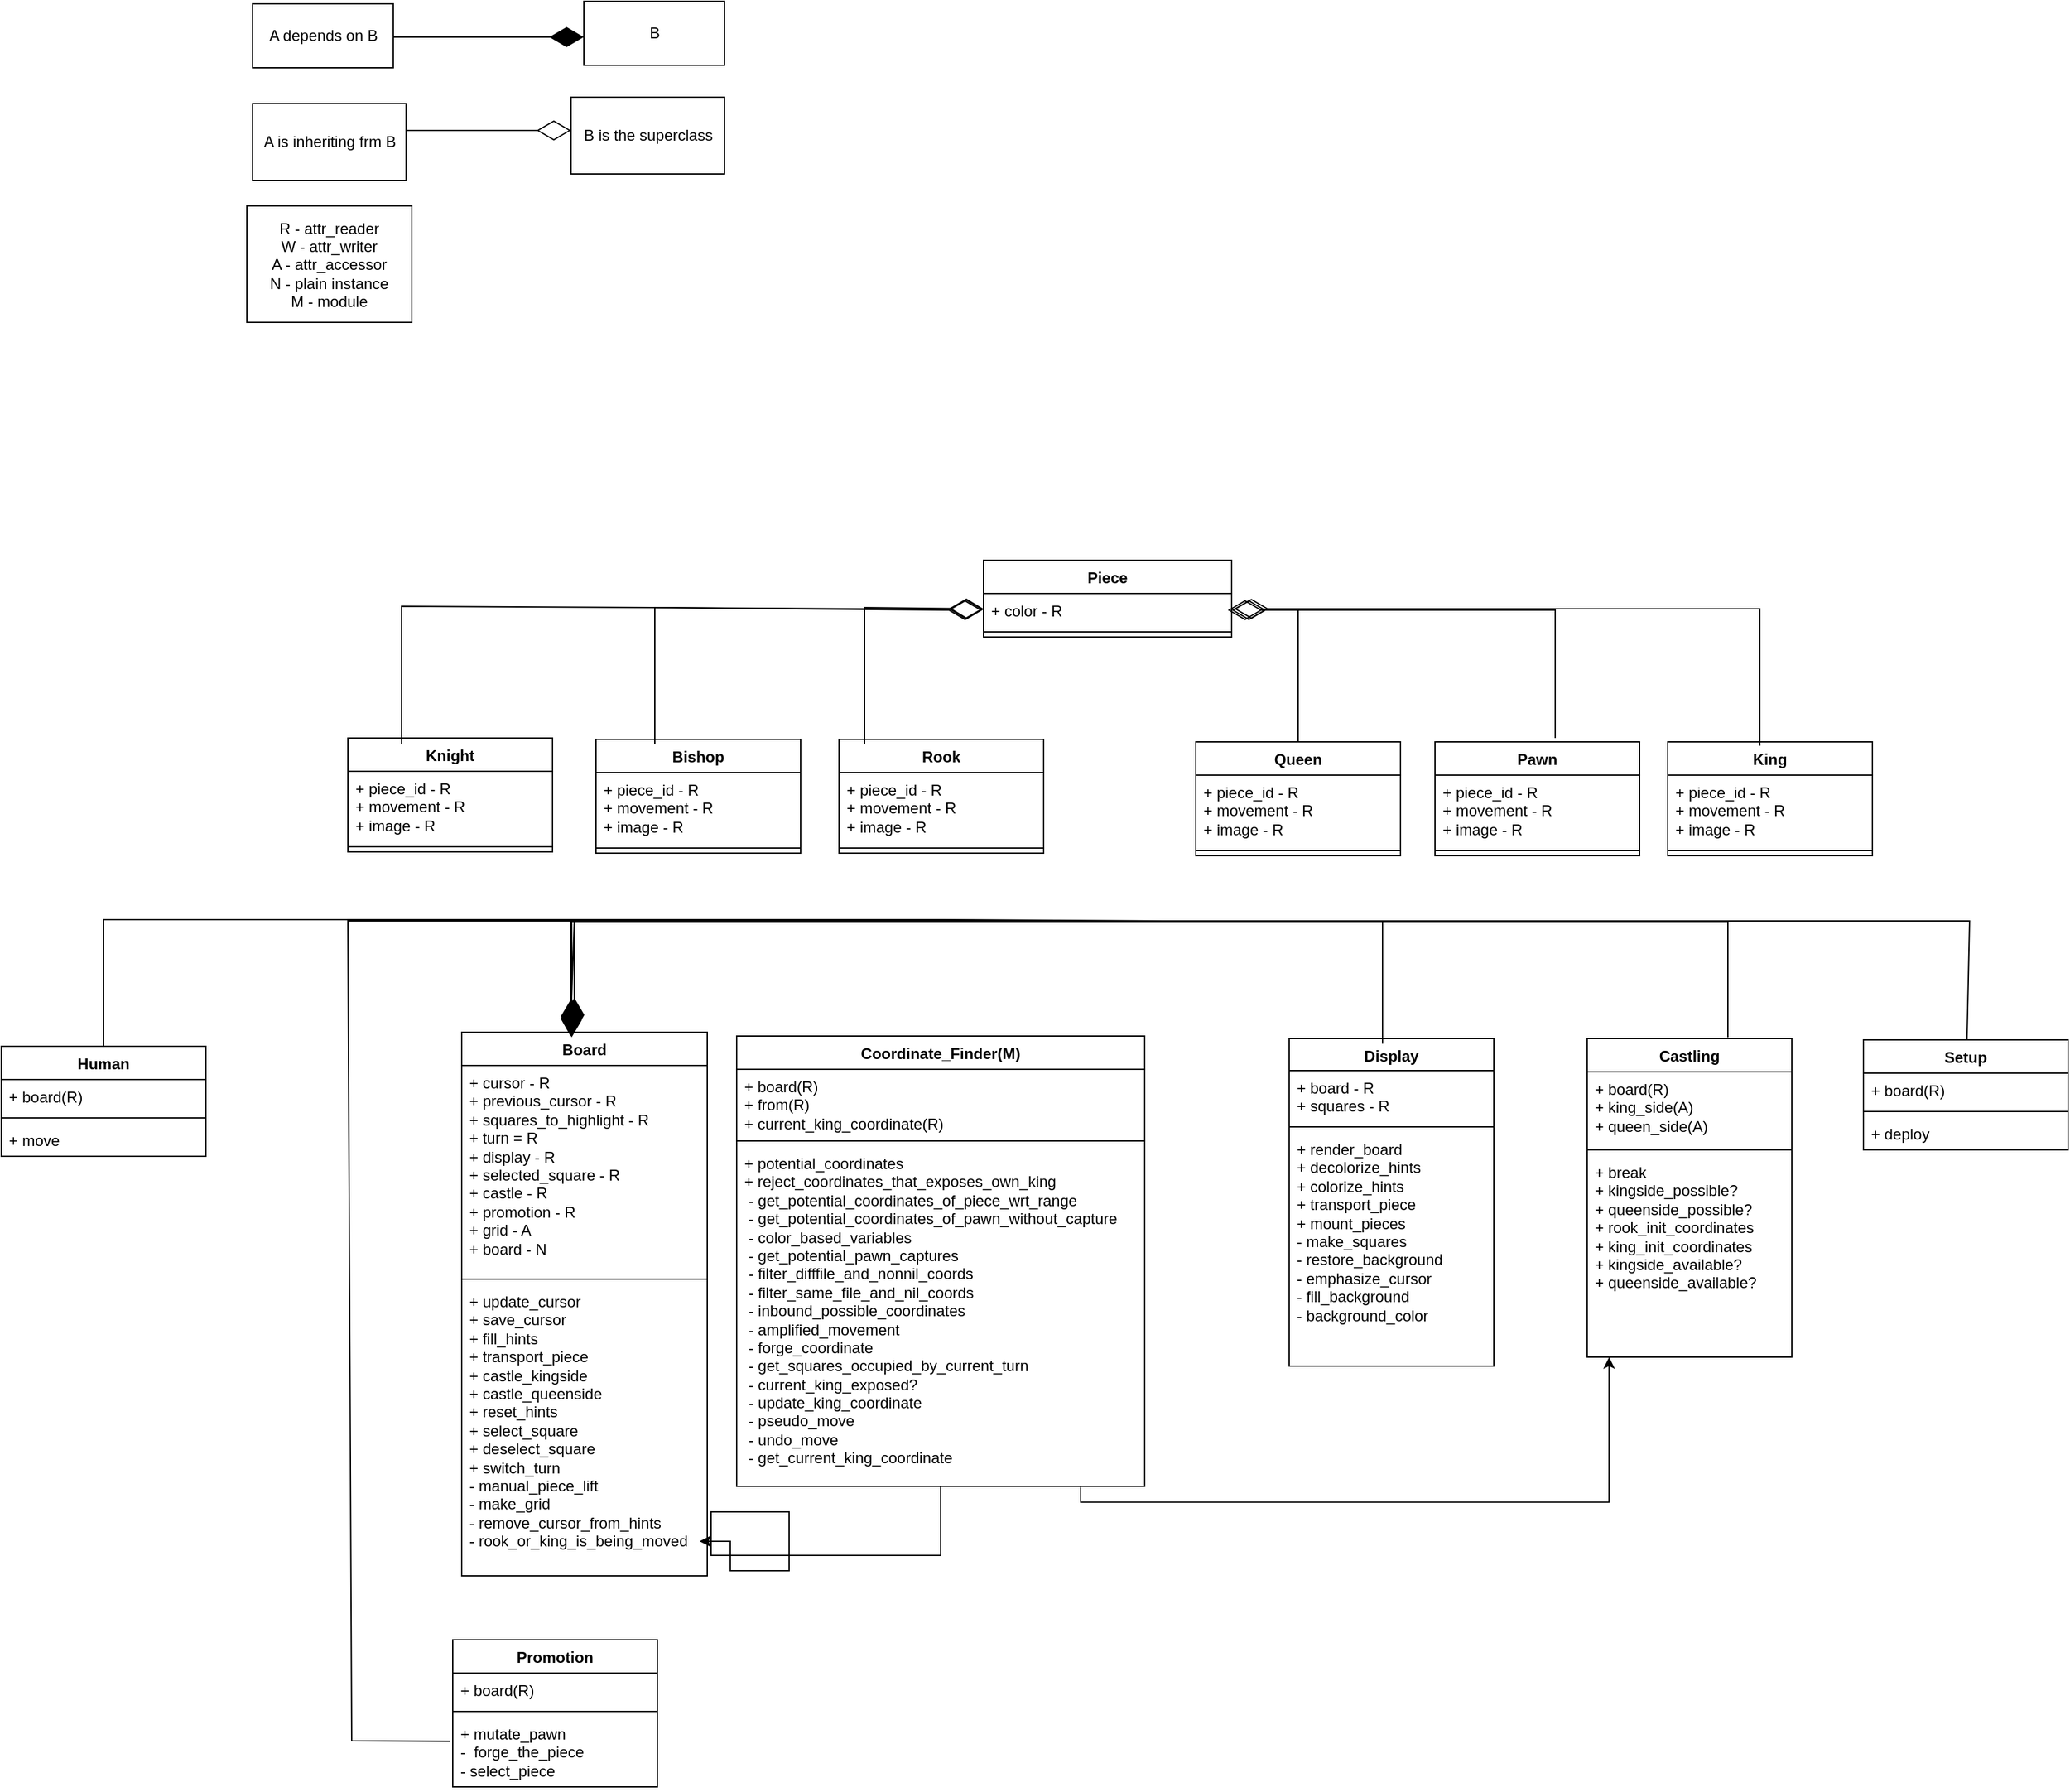 <mxfile version="21.6.6">
  <diagram name="Page-1" id="plHrqJtJq-PrR-8ERSyf">
    <mxGraphModel dx="2547" dy="1997" grid="0" gridSize="10" guides="1" tooltips="1" connect="1" arrows="1" fold="1" page="1" pageScale="1" pageWidth="690" pageHeight="980" math="0" shadow="0">
      <root>
        <mxCell id="0" />
        <mxCell id="1" parent="0" />
        <mxCell id="ExXIAZlnMCPxH6MwSP6u-1" value="Piece" style="swimlane;fontStyle=1;align=center;verticalAlign=top;childLayout=stackLayout;horizontal=1;startSize=26;horizontalStack=0;resizeParent=1;resizeParentMax=0;resizeLast=0;collapsible=1;marginBottom=0;whiteSpace=wrap;html=1;" vertex="1" parent="1">
          <mxGeometry x="538" y="13" width="194" height="60" as="geometry" />
        </mxCell>
        <mxCell id="ExXIAZlnMCPxH6MwSP6u-2" value="+ color - R" style="text;strokeColor=none;fillColor=none;align=left;verticalAlign=top;spacingLeft=4;spacingRight=4;overflow=hidden;rotatable=0;points=[[0,0.5],[1,0.5]];portConstraint=eastwest;whiteSpace=wrap;html=1;" vertex="1" parent="ExXIAZlnMCPxH6MwSP6u-1">
          <mxGeometry y="26" width="194" height="26" as="geometry" />
        </mxCell>
        <mxCell id="ExXIAZlnMCPxH6MwSP6u-3" value="" style="line;strokeWidth=1;fillColor=none;align=left;verticalAlign=middle;spacingTop=-1;spacingLeft=3;spacingRight=3;rotatable=0;labelPosition=right;points=[];portConstraint=eastwest;strokeColor=inherit;" vertex="1" parent="ExXIAZlnMCPxH6MwSP6u-1">
          <mxGeometry y="52" width="194" height="8" as="geometry" />
        </mxCell>
        <mxCell id="ExXIAZlnMCPxH6MwSP6u-5" value="&lt;div&gt;Knight&lt;/div&gt;&lt;div&gt;&lt;br&gt;&lt;/div&gt;" style="swimlane;fontStyle=1;align=center;verticalAlign=top;childLayout=stackLayout;horizontal=1;startSize=26;horizontalStack=0;resizeParent=1;resizeParentMax=0;resizeLast=0;collapsible=1;marginBottom=0;whiteSpace=wrap;html=1;" vertex="1" parent="1">
          <mxGeometry x="41" y="152" width="160" height="89" as="geometry" />
        </mxCell>
        <mxCell id="ExXIAZlnMCPxH6MwSP6u-6" value="+ piece_id - R&lt;br&gt;+ movement - R&lt;br&gt;+ image - R" style="text;strokeColor=none;fillColor=none;align=left;verticalAlign=top;spacingLeft=4;spacingRight=4;overflow=hidden;rotatable=0;points=[[0,0.5],[1,0.5]];portConstraint=eastwest;whiteSpace=wrap;html=1;fontFamily=Helvetica;" vertex="1" parent="ExXIAZlnMCPxH6MwSP6u-5">
          <mxGeometry y="26" width="160" height="55" as="geometry" />
        </mxCell>
        <mxCell id="ExXIAZlnMCPxH6MwSP6u-7" value="" style="line;strokeWidth=1;fillColor=none;align=left;verticalAlign=middle;spacingTop=-1;spacingLeft=3;spacingRight=3;rotatable=0;labelPosition=right;points=[];portConstraint=eastwest;strokeColor=inherit;" vertex="1" parent="ExXIAZlnMCPxH6MwSP6u-5">
          <mxGeometry y="81" width="160" height="8" as="geometry" />
        </mxCell>
        <mxCell id="ExXIAZlnMCPxH6MwSP6u-9" value="Bishop" style="swimlane;fontStyle=1;align=center;verticalAlign=top;childLayout=stackLayout;horizontal=1;startSize=26;horizontalStack=0;resizeParent=1;resizeParentMax=0;resizeLast=0;collapsible=1;marginBottom=0;whiteSpace=wrap;html=1;" vertex="1" parent="1">
          <mxGeometry x="235" y="153" width="160" height="89" as="geometry" />
        </mxCell>
        <mxCell id="ExXIAZlnMCPxH6MwSP6u-10" value="+ piece_id - R&lt;br&gt;+ movement - R&lt;br&gt;+ image - R" style="text;strokeColor=none;fillColor=none;align=left;verticalAlign=top;spacingLeft=4;spacingRight=4;overflow=hidden;rotatable=0;points=[[0,0.5],[1,0.5]];portConstraint=eastwest;whiteSpace=wrap;html=1;" vertex="1" parent="ExXIAZlnMCPxH6MwSP6u-9">
          <mxGeometry y="26" width="160" height="55" as="geometry" />
        </mxCell>
        <mxCell id="ExXIAZlnMCPxH6MwSP6u-11" value="" style="line;strokeWidth=1;fillColor=none;align=left;verticalAlign=middle;spacingTop=-1;spacingLeft=3;spacingRight=3;rotatable=0;labelPosition=right;points=[];portConstraint=eastwest;strokeColor=inherit;" vertex="1" parent="ExXIAZlnMCPxH6MwSP6u-9">
          <mxGeometry y="81" width="160" height="8" as="geometry" />
        </mxCell>
        <mxCell id="ExXIAZlnMCPxH6MwSP6u-13" value="Rook" style="swimlane;fontStyle=1;align=center;verticalAlign=top;childLayout=stackLayout;horizontal=1;startSize=26;horizontalStack=0;resizeParent=1;resizeParentMax=0;resizeLast=0;collapsible=1;marginBottom=0;whiteSpace=wrap;html=1;" vertex="1" parent="1">
          <mxGeometry x="425" y="153" width="160" height="89" as="geometry" />
        </mxCell>
        <mxCell id="ExXIAZlnMCPxH6MwSP6u-14" value="+ piece_id - R&lt;br&gt;+ movement - R&lt;br&gt;+ image - R" style="text;strokeColor=none;fillColor=none;align=left;verticalAlign=top;spacingLeft=4;spacingRight=4;overflow=hidden;rotatable=0;points=[[0,0.5],[1,0.5]];portConstraint=eastwest;whiteSpace=wrap;html=1;" vertex="1" parent="ExXIAZlnMCPxH6MwSP6u-13">
          <mxGeometry y="26" width="160" height="55" as="geometry" />
        </mxCell>
        <mxCell id="ExXIAZlnMCPxH6MwSP6u-15" value="" style="line;strokeWidth=1;fillColor=none;align=left;verticalAlign=middle;spacingTop=-1;spacingLeft=3;spacingRight=3;rotatable=0;labelPosition=right;points=[];portConstraint=eastwest;strokeColor=inherit;" vertex="1" parent="ExXIAZlnMCPxH6MwSP6u-13">
          <mxGeometry y="81" width="160" height="8" as="geometry" />
        </mxCell>
        <mxCell id="ExXIAZlnMCPxH6MwSP6u-17" value="Queen" style="swimlane;fontStyle=1;align=center;verticalAlign=top;childLayout=stackLayout;horizontal=1;startSize=26;horizontalStack=0;resizeParent=1;resizeParentMax=0;resizeLast=0;collapsible=1;marginBottom=0;whiteSpace=wrap;html=1;" vertex="1" parent="1">
          <mxGeometry x="704" y="155" width="160" height="89" as="geometry" />
        </mxCell>
        <mxCell id="ExXIAZlnMCPxH6MwSP6u-18" value="+ piece_id - R&lt;br&gt;+ movement - R&lt;br&gt;+ image - R" style="text;strokeColor=none;fillColor=none;align=left;verticalAlign=top;spacingLeft=4;spacingRight=4;overflow=hidden;rotatable=0;points=[[0,0.5],[1,0.5]];portConstraint=eastwest;whiteSpace=wrap;html=1;" vertex="1" parent="ExXIAZlnMCPxH6MwSP6u-17">
          <mxGeometry y="26" width="160" height="55" as="geometry" />
        </mxCell>
        <mxCell id="ExXIAZlnMCPxH6MwSP6u-19" value="" style="line;strokeWidth=1;fillColor=none;align=left;verticalAlign=middle;spacingTop=-1;spacingLeft=3;spacingRight=3;rotatable=0;labelPosition=right;points=[];portConstraint=eastwest;strokeColor=inherit;" vertex="1" parent="ExXIAZlnMCPxH6MwSP6u-17">
          <mxGeometry y="81" width="160" height="8" as="geometry" />
        </mxCell>
        <mxCell id="ExXIAZlnMCPxH6MwSP6u-21" value="Pawn" style="swimlane;fontStyle=1;align=center;verticalAlign=top;childLayout=stackLayout;horizontal=1;startSize=26;horizontalStack=0;resizeParent=1;resizeParentMax=0;resizeLast=0;collapsible=1;marginBottom=0;whiteSpace=wrap;html=1;" vertex="1" parent="1">
          <mxGeometry x="891" y="155" width="160" height="89" as="geometry" />
        </mxCell>
        <mxCell id="ExXIAZlnMCPxH6MwSP6u-22" value="+ piece_id - R&lt;br&gt;+ movement - R&lt;br&gt;+ image - R" style="text;strokeColor=none;fillColor=none;align=left;verticalAlign=top;spacingLeft=4;spacingRight=4;overflow=hidden;rotatable=0;points=[[0,0.5],[1,0.5]];portConstraint=eastwest;whiteSpace=wrap;html=1;" vertex="1" parent="ExXIAZlnMCPxH6MwSP6u-21">
          <mxGeometry y="26" width="160" height="55" as="geometry" />
        </mxCell>
        <mxCell id="ExXIAZlnMCPxH6MwSP6u-23" value="" style="line;strokeWidth=1;fillColor=none;align=left;verticalAlign=middle;spacingTop=-1;spacingLeft=3;spacingRight=3;rotatable=0;labelPosition=right;points=[];portConstraint=eastwest;strokeColor=inherit;" vertex="1" parent="ExXIAZlnMCPxH6MwSP6u-21">
          <mxGeometry y="81" width="160" height="8" as="geometry" />
        </mxCell>
        <mxCell id="ExXIAZlnMCPxH6MwSP6u-25" value="King" style="swimlane;fontStyle=1;align=center;verticalAlign=top;childLayout=stackLayout;horizontal=1;startSize=26;horizontalStack=0;resizeParent=1;resizeParentMax=0;resizeLast=0;collapsible=1;marginBottom=0;whiteSpace=wrap;html=1;" vertex="1" parent="1">
          <mxGeometry x="1073" y="155" width="160" height="89" as="geometry" />
        </mxCell>
        <mxCell id="ExXIAZlnMCPxH6MwSP6u-26" value="+ piece_id - R&lt;br&gt;+ movement - R&lt;br&gt;+ image - R" style="text;strokeColor=none;fillColor=none;align=left;verticalAlign=top;spacingLeft=4;spacingRight=4;overflow=hidden;rotatable=0;points=[[0,0.5],[1,0.5]];portConstraint=eastwest;whiteSpace=wrap;html=1;" vertex="1" parent="ExXIAZlnMCPxH6MwSP6u-25">
          <mxGeometry y="26" width="160" height="55" as="geometry" />
        </mxCell>
        <mxCell id="ExXIAZlnMCPxH6MwSP6u-27" value="" style="line;strokeWidth=1;fillColor=none;align=left;verticalAlign=middle;spacingTop=-1;spacingLeft=3;spacingRight=3;rotatable=0;labelPosition=right;points=[];portConstraint=eastwest;strokeColor=inherit;" vertex="1" parent="ExXIAZlnMCPxH6MwSP6u-25">
          <mxGeometry y="81" width="160" height="8" as="geometry" />
        </mxCell>
        <mxCell id="ExXIAZlnMCPxH6MwSP6u-30" value="" style="endArrow=diamondThin;endFill=0;endSize=24;html=1;rounded=0;" edge="1" parent="1" target="ExXIAZlnMCPxH6MwSP6u-2">
          <mxGeometry width="160" relative="1" as="geometry">
            <mxPoint x="83" y="157" as="sourcePoint" />
            <mxPoint x="664" y="108" as="targetPoint" />
            <Array as="points">
              <mxPoint x="83" y="49" />
            </Array>
          </mxGeometry>
        </mxCell>
        <mxCell id="ExXIAZlnMCPxH6MwSP6u-31" value="" style="endArrow=diamondThin;endFill=0;endSize=24;html=1;rounded=0;" edge="1" parent="1">
          <mxGeometry width="160" relative="1" as="geometry">
            <mxPoint x="281" y="157" as="sourcePoint" />
            <mxPoint x="537" y="52" as="targetPoint" />
            <Array as="points">
              <mxPoint x="281" y="50" />
              <mxPoint x="507" y="52" />
            </Array>
          </mxGeometry>
        </mxCell>
        <mxCell id="ExXIAZlnMCPxH6MwSP6u-34" value="" style="endArrow=diamondThin;endFill=0;endSize=24;html=1;rounded=0;" edge="1" parent="1" target="ExXIAZlnMCPxH6MwSP6u-2">
          <mxGeometry width="160" relative="1" as="geometry">
            <mxPoint x="445" y="157" as="sourcePoint" />
            <mxPoint x="701" y="52" as="targetPoint" />
            <Array as="points">
              <mxPoint x="445" y="50" />
            </Array>
          </mxGeometry>
        </mxCell>
        <mxCell id="ExXIAZlnMCPxH6MwSP6u-37" value="" style="endArrow=diamondThin;endFill=0;endSize=24;html=1;rounded=0;entryX=1;entryY=0.5;entryDx=0;entryDy=0;" edge="1" parent="1" source="ExXIAZlnMCPxH6MwSP6u-17" target="ExXIAZlnMCPxH6MwSP6u-2">
          <mxGeometry width="160" relative="1" as="geometry">
            <mxPoint x="721" y="340" as="sourcePoint" />
            <mxPoint x="780" y="34" as="targetPoint" />
            <Array as="points">
              <mxPoint x="784" y="52" />
            </Array>
          </mxGeometry>
        </mxCell>
        <mxCell id="ExXIAZlnMCPxH6MwSP6u-40" value="" style="endArrow=diamondThin;endFill=0;endSize=24;html=1;rounded=0;" edge="1" parent="1">
          <mxGeometry width="160" relative="1" as="geometry">
            <mxPoint x="985" y="152" as="sourcePoint" />
            <mxPoint x="729" y="52" as="targetPoint" />
            <Array as="points">
              <mxPoint x="985" y="101" />
              <mxPoint x="985" y="52" />
            </Array>
          </mxGeometry>
        </mxCell>
        <mxCell id="ExXIAZlnMCPxH6MwSP6u-41" value="" style="endArrow=diamondThin;endFill=0;endSize=24;html=1;rounded=0;" edge="1" parent="1">
          <mxGeometry width="160" relative="1" as="geometry">
            <mxPoint x="1145" y="158" as="sourcePoint" />
            <mxPoint x="734" y="51" as="targetPoint" />
            <Array as="points">
              <mxPoint x="1145" y="51" />
            </Array>
          </mxGeometry>
        </mxCell>
        <mxCell id="ExXIAZlnMCPxH6MwSP6u-42" value="" style="endArrow=diamondThin;endFill=0;endSize=24;html=1;rounded=0;" edge="1" parent="1">
          <mxGeometry width="160" relative="1" as="geometry">
            <mxPoint x="55.5" y="-323" as="sourcePoint" />
            <mxPoint x="215.5" y="-323" as="targetPoint" />
          </mxGeometry>
        </mxCell>
        <mxCell id="ExXIAZlnMCPxH6MwSP6u-43" value="A is inheriting frm B" style="whiteSpace=wrap;html=1;" vertex="1" parent="1">
          <mxGeometry x="-33.5" y="-344" width="120" height="60" as="geometry" />
        </mxCell>
        <mxCell id="ExXIAZlnMCPxH6MwSP6u-44" value="B is the superclass" style="whiteSpace=wrap;html=1;" vertex="1" parent="1">
          <mxGeometry x="215.5" y="-349" width="120" height="60" as="geometry" />
        </mxCell>
        <mxCell id="ExXIAZlnMCPxH6MwSP6u-45" value="R - attr_reader&lt;br&gt;W - attr_writer &lt;br&gt;A - attr_accessor&lt;br&gt;N - plain instance&lt;br&gt;M - module" style="html=1;whiteSpace=wrap;" vertex="1" parent="1">
          <mxGeometry x="-38" y="-264" width="129" height="91" as="geometry" />
        </mxCell>
        <mxCell id="ExXIAZlnMCPxH6MwSP6u-46" value="Board" style="swimlane;fontStyle=1;align=center;verticalAlign=top;childLayout=stackLayout;horizontal=1;startSize=26;horizontalStack=0;resizeParent=1;resizeParentMax=0;resizeLast=0;collapsible=1;marginBottom=0;whiteSpace=wrap;html=1;" vertex="1" parent="1">
          <mxGeometry x="130" y="382" width="192" height="425" as="geometry" />
        </mxCell>
        <mxCell id="ExXIAZlnMCPxH6MwSP6u-47" value="+ cursor - R&lt;br&gt;+ previous_cursor - R&lt;br&gt;+ squares_to_highlight - R&lt;br&gt;+ turn = R&lt;br&gt;+ display - R&lt;br&gt;+ selected_square - R&lt;br&gt;+ castle - R&lt;br&gt;+ promotion - R&lt;br&gt;+ grid - A&lt;br&gt;+ board - N" style="text;strokeColor=none;fillColor=none;align=left;verticalAlign=top;spacingLeft=4;spacingRight=4;overflow=hidden;rotatable=0;points=[[0,0.5],[1,0.5]];portConstraint=eastwest;whiteSpace=wrap;html=1;" vertex="1" parent="ExXIAZlnMCPxH6MwSP6u-46">
          <mxGeometry y="26" width="192" height="163" as="geometry" />
        </mxCell>
        <mxCell id="ExXIAZlnMCPxH6MwSP6u-48" value="" style="line;strokeWidth=1;fillColor=none;align=left;verticalAlign=middle;spacingTop=-1;spacingLeft=3;spacingRight=3;rotatable=0;labelPosition=right;points=[];portConstraint=eastwest;strokeColor=inherit;" vertex="1" parent="ExXIAZlnMCPxH6MwSP6u-46">
          <mxGeometry y="189" width="192" height="8" as="geometry" />
        </mxCell>
        <mxCell id="ExXIAZlnMCPxH6MwSP6u-49" value="+ update_cursor&lt;br&gt;+ save_cursor&lt;br&gt;+ fill_hints&lt;br&gt;+ transport_piece&lt;br&gt;+ castle_kingside&lt;br&gt;+ castle_queenside&lt;br&gt;+ reset_hints&lt;br&gt;+ select_square&lt;br&gt;+ deselect_square&lt;br&gt;+ switch_turn&lt;br&gt;- manual_piece_lift&lt;br&gt;- make_grid&lt;br&gt;- remove_cursor_from_hints&lt;br&gt;- rook_or_king_is_being_moved" style="text;strokeColor=none;fillColor=none;align=left;verticalAlign=top;spacingLeft=4;spacingRight=4;overflow=hidden;rotatable=0;points=[[0,0.5],[1,0.5]];portConstraint=eastwest;whiteSpace=wrap;html=1;" vertex="1" parent="ExXIAZlnMCPxH6MwSP6u-46">
          <mxGeometry y="197" width="192" height="228" as="geometry" />
        </mxCell>
        <mxCell id="ExXIAZlnMCPxH6MwSP6u-109" style="edgeStyle=orthogonalEdgeStyle;rounded=0;orthogonalLoop=1;jettySize=auto;html=1;exitX=0.945;exitY=1.016;exitDx=0;exitDy=0;exitPerimeter=0;entryX=0.31;entryY=1.023;entryDx=0;entryDy=0;entryPerimeter=0;" edge="1" parent="1">
          <mxGeometry relative="1" as="geometry">
            <mxPoint x="613.995" y="737.626" as="sourcePoint" />
            <mxPoint x="1027.14" y="636.004" as="targetPoint" />
            <Array as="points">
              <mxPoint x="614.54" y="749.37" />
              <mxPoint x="1027.54" y="749.37" />
            </Array>
          </mxGeometry>
        </mxCell>
        <mxCell id="ExXIAZlnMCPxH6MwSP6u-111" style="edgeStyle=orthogonalEdgeStyle;rounded=0;orthogonalLoop=1;jettySize=auto;html=1;" edge="1" parent="1" source="ExXIAZlnMCPxH6MwSP6u-56">
          <mxGeometry relative="1" as="geometry">
            <mxPoint x="316" y="780" as="targetPoint" />
            <Array as="points">
              <mxPoint x="505" y="791" />
              <mxPoint x="325" y="791" />
              <mxPoint x="325" y="757" />
              <mxPoint x="386" y="757" />
              <mxPoint x="386" y="803" />
              <mxPoint x="340" y="803" />
              <mxPoint x="340" y="780" />
            </Array>
          </mxGeometry>
        </mxCell>
        <mxCell id="ExXIAZlnMCPxH6MwSP6u-56" value="Coordinate_Finder(M)" style="swimlane;fontStyle=1;align=center;verticalAlign=top;childLayout=stackLayout;horizontal=1;startSize=26;horizontalStack=0;resizeParent=1;resizeParentMax=0;resizeLast=0;collapsible=1;marginBottom=0;whiteSpace=wrap;html=1;" vertex="1" parent="1">
          <mxGeometry x="345" y="385" width="319" height="352" as="geometry" />
        </mxCell>
        <mxCell id="ExXIAZlnMCPxH6MwSP6u-57" value="+ board(R)&lt;br&gt;+ from(R)&lt;br&gt;+ current_king_coordinate(R)" style="text;strokeColor=none;fillColor=none;align=left;verticalAlign=top;spacingLeft=4;spacingRight=4;overflow=hidden;rotatable=0;points=[[0,0.5],[1,0.5]];portConstraint=eastwest;whiteSpace=wrap;html=1;" vertex="1" parent="ExXIAZlnMCPxH6MwSP6u-56">
          <mxGeometry y="26" width="319" height="52" as="geometry" />
        </mxCell>
        <mxCell id="ExXIAZlnMCPxH6MwSP6u-58" value="" style="line;strokeWidth=1;fillColor=none;align=left;verticalAlign=middle;spacingTop=-1;spacingLeft=3;spacingRight=3;rotatable=0;labelPosition=right;points=[];portConstraint=eastwest;strokeColor=inherit;" vertex="1" parent="ExXIAZlnMCPxH6MwSP6u-56">
          <mxGeometry y="78" width="319" height="8" as="geometry" />
        </mxCell>
        <mxCell id="ExXIAZlnMCPxH6MwSP6u-59" value="&lt;div&gt;+ potential_coordinates&lt;/div&gt;&lt;div&gt;+ reject_coordinates_that_exposes_own_king&lt;br&gt;&lt;/div&gt;&amp;nbsp;- get_potential_coordinates_of_piece_wrt_range&lt;br&gt;&amp;nbsp;- get_potential_coordinates_of_pawn_without_capture &lt;br&gt;&amp;nbsp;- color_based_variables&lt;br&gt;&amp;nbsp;- get_potential_pawn_captures&lt;br&gt;&amp;nbsp;- filter_difffile_and_nonnil_coords&lt;br&gt;&amp;nbsp;- filter_same_file_and_nil_coords&lt;br&gt;&amp;nbsp;- inbound_possible_coordinates&lt;br&gt;&amp;nbsp;- amplified_movement&lt;br&gt;&amp;nbsp;- forge_coordinate&lt;br&gt;&amp;nbsp;- get_squares_occupied_by_current_turn&lt;br&gt;&amp;nbsp;- current_king_exposed?&lt;br&gt;&amp;nbsp;- update_king_coordinate&lt;br&gt;&amp;nbsp;- pseudo_move&lt;br&gt;&amp;nbsp;- undo_move&lt;br&gt;&amp;nbsp;- get_current_king_coordinate&lt;br&gt; " style="text;strokeColor=none;fillColor=none;align=left;verticalAlign=top;spacingLeft=4;spacingRight=4;overflow=hidden;rotatable=0;points=[[0,0.5],[1,0.5]];portConstraint=eastwest;whiteSpace=wrap;html=1;" vertex="1" parent="ExXIAZlnMCPxH6MwSP6u-56">
          <mxGeometry y="86" width="319" height="266" as="geometry" />
        </mxCell>
        <mxCell id="ExXIAZlnMCPxH6MwSP6u-62" value="" style="endArrow=diamondThin;endFill=1;endSize=24;html=1;rounded=0;" edge="1" parent="1">
          <mxGeometry width="160" relative="1" as="geometry">
            <mxPoint x="65.5" y="-396" as="sourcePoint" />
            <mxPoint x="225.5" y="-396" as="targetPoint" />
            <Array as="points" />
          </mxGeometry>
        </mxCell>
        <mxCell id="ExXIAZlnMCPxH6MwSP6u-63" value="B" style="html=1;whiteSpace=wrap;" vertex="1" parent="1">
          <mxGeometry x="225.5" y="-424" width="110" height="50" as="geometry" />
        </mxCell>
        <mxCell id="ExXIAZlnMCPxH6MwSP6u-64" value="A depends on B" style="html=1;whiteSpace=wrap;" vertex="1" parent="1">
          <mxGeometry x="-33.5" y="-422" width="110" height="50" as="geometry" />
        </mxCell>
        <mxCell id="ExXIAZlnMCPxH6MwSP6u-71" value="Display" style="swimlane;fontStyle=1;align=center;verticalAlign=top;childLayout=stackLayout;horizontal=1;startSize=25;horizontalStack=0;resizeParent=1;resizeParentMax=0;resizeLast=0;collapsible=1;marginBottom=0;whiteSpace=wrap;html=1;" vertex="1" parent="1">
          <mxGeometry x="777" y="387" width="160" height="256" as="geometry" />
        </mxCell>
        <mxCell id="ExXIAZlnMCPxH6MwSP6u-72" value="+ board - R&lt;br&gt;+ squares - R&lt;br&gt;" style="text;strokeColor=none;fillColor=none;align=left;verticalAlign=top;spacingLeft=4;spacingRight=4;overflow=hidden;rotatable=0;points=[[0,0.5],[1,0.5]];portConstraint=eastwest;whiteSpace=wrap;html=1;" vertex="1" parent="ExXIAZlnMCPxH6MwSP6u-71">
          <mxGeometry y="25" width="160" height="40" as="geometry" />
        </mxCell>
        <mxCell id="ExXIAZlnMCPxH6MwSP6u-73" value="" style="line;strokeWidth=1;fillColor=none;align=left;verticalAlign=middle;spacingTop=-1;spacingLeft=3;spacingRight=3;rotatable=0;labelPosition=right;points=[];portConstraint=eastwest;strokeColor=inherit;" vertex="1" parent="ExXIAZlnMCPxH6MwSP6u-71">
          <mxGeometry y="65" width="160" height="8" as="geometry" />
        </mxCell>
        <mxCell id="ExXIAZlnMCPxH6MwSP6u-74" value="+ render_board&lt;br&gt;+ decolorize_hints&lt;br&gt;+ colorize_hints&lt;br&gt;+ transport_piece&lt;br&gt;+ mount_pieces&lt;br&gt;- make_squares&lt;br&gt;- restore_background&lt;br&gt;- emphasize_cursor&lt;br&gt;- fill_background&lt;br&gt;- background_color" style="text;strokeColor=none;fillColor=none;align=left;verticalAlign=top;spacingLeft=4;spacingRight=4;overflow=hidden;rotatable=0;points=[[0,0.5],[1,0.5]];portConstraint=eastwest;whiteSpace=wrap;html=1;" vertex="1" parent="ExXIAZlnMCPxH6MwSP6u-71">
          <mxGeometry y="73" width="160" height="183" as="geometry" />
        </mxCell>
        <mxCell id="ExXIAZlnMCPxH6MwSP6u-79" value="" style="endArrow=diamondThin;endFill=1;endSize=24;html=1;rounded=0;entryX=0.5;entryY=0;entryDx=0;entryDy=0;" edge="1" parent="1">
          <mxGeometry width="160" relative="1" as="geometry">
            <mxPoint x="850" y="391" as="sourcePoint" />
            <mxPoint x="215" y="385" as="targetPoint" />
            <Array as="points">
              <mxPoint x="850" y="296" />
              <mxPoint x="504" y="294" />
              <mxPoint x="359" y="294" />
              <mxPoint x="218" y="294" />
            </Array>
          </mxGeometry>
        </mxCell>
        <mxCell id="ExXIAZlnMCPxH6MwSP6u-84" value="Castling" style="swimlane;fontStyle=1;align=center;verticalAlign=top;childLayout=stackLayout;horizontal=1;startSize=26;horizontalStack=0;resizeParent=1;resizeParentMax=0;resizeLast=0;collapsible=1;marginBottom=0;whiteSpace=wrap;html=1;" vertex="1" parent="1">
          <mxGeometry x="1010" y="387" width="160" height="249" as="geometry" />
        </mxCell>
        <mxCell id="ExXIAZlnMCPxH6MwSP6u-85" value="+ board(R)&lt;br&gt;+ king_side(A)&lt;br&gt;&lt;div&gt;+ queen_side(A)&lt;/div&gt;&lt;div&gt;&lt;br&gt;&lt;/div&gt;" style="text;strokeColor=none;fillColor=none;align=left;verticalAlign=top;spacingLeft=4;spacingRight=4;overflow=hidden;rotatable=0;points=[[0,0.5],[1,0.5]];portConstraint=eastwest;whiteSpace=wrap;html=1;" vertex="1" parent="ExXIAZlnMCPxH6MwSP6u-84">
          <mxGeometry y="26" width="160" height="57" as="geometry" />
        </mxCell>
        <mxCell id="ExXIAZlnMCPxH6MwSP6u-86" value="" style="line;strokeWidth=1;fillColor=none;align=left;verticalAlign=middle;spacingTop=-1;spacingLeft=3;spacingRight=3;rotatable=0;labelPosition=right;points=[];portConstraint=eastwest;strokeColor=inherit;" vertex="1" parent="ExXIAZlnMCPxH6MwSP6u-84">
          <mxGeometry y="83" width="160" height="8" as="geometry" />
        </mxCell>
        <mxCell id="ExXIAZlnMCPxH6MwSP6u-87" value="+ break&lt;br&gt;+ kingside_possible?&lt;br&gt;+ queenside_possible?&lt;br&gt;+ rook_init_coordinates&lt;br&gt;+ king_init_coordinates&lt;br&gt;+ kingside_available?&lt;br&gt;+ queenside_available?" style="text;strokeColor=none;fillColor=none;align=left;verticalAlign=top;spacingLeft=4;spacingRight=4;overflow=hidden;rotatable=0;points=[[0,0.5],[1,0.5]];portConstraint=eastwest;whiteSpace=wrap;html=1;" vertex="1" parent="ExXIAZlnMCPxH6MwSP6u-84">
          <mxGeometry y="91" width="160" height="158" as="geometry" />
        </mxCell>
        <mxCell id="ExXIAZlnMCPxH6MwSP6u-91" value="" style="endArrow=diamondThin;endFill=1;endSize=24;html=1;rounded=0;" edge="1" parent="1">
          <mxGeometry width="160" relative="1" as="geometry">
            <mxPoint x="1120" y="386" as="sourcePoint" />
            <mxPoint x="216" y="386" as="targetPoint" />
            <Array as="points">
              <mxPoint x="1120" y="296" />
              <mxPoint x="216" y="296" />
            </Array>
          </mxGeometry>
        </mxCell>
        <mxCell id="ExXIAZlnMCPxH6MwSP6u-92" value="Setup" style="swimlane;fontStyle=1;align=center;verticalAlign=top;childLayout=stackLayout;horizontal=1;startSize=26;horizontalStack=0;resizeParent=1;resizeParentMax=0;resizeLast=0;collapsible=1;marginBottom=0;whiteSpace=wrap;html=1;" vertex="1" parent="1">
          <mxGeometry x="1226" y="388" width="160" height="86" as="geometry" />
        </mxCell>
        <mxCell id="ExXIAZlnMCPxH6MwSP6u-93" value="+ board(R)" style="text;strokeColor=none;fillColor=none;align=left;verticalAlign=top;spacingLeft=4;spacingRight=4;overflow=hidden;rotatable=0;points=[[0,0.5],[1,0.5]];portConstraint=eastwest;whiteSpace=wrap;html=1;" vertex="1" parent="ExXIAZlnMCPxH6MwSP6u-92">
          <mxGeometry y="26" width="160" height="26" as="geometry" />
        </mxCell>
        <mxCell id="ExXIAZlnMCPxH6MwSP6u-94" value="" style="line;strokeWidth=1;fillColor=none;align=left;verticalAlign=middle;spacingTop=-1;spacingLeft=3;spacingRight=3;rotatable=0;labelPosition=right;points=[];portConstraint=eastwest;strokeColor=inherit;" vertex="1" parent="ExXIAZlnMCPxH6MwSP6u-92">
          <mxGeometry y="52" width="160" height="8" as="geometry" />
        </mxCell>
        <mxCell id="ExXIAZlnMCPxH6MwSP6u-95" value="+ deploy" style="text;strokeColor=none;fillColor=none;align=left;verticalAlign=top;spacingLeft=4;spacingRight=4;overflow=hidden;rotatable=0;points=[[0,0.5],[1,0.5]];portConstraint=eastwest;whiteSpace=wrap;html=1;" vertex="1" parent="ExXIAZlnMCPxH6MwSP6u-92">
          <mxGeometry y="60" width="160" height="26" as="geometry" />
        </mxCell>
        <mxCell id="ExXIAZlnMCPxH6MwSP6u-97" value="" style="endArrow=diamondThin;endFill=1;endSize=24;html=1;rounded=0;" edge="1" parent="1" source="ExXIAZlnMCPxH6MwSP6u-92">
          <mxGeometry width="160" relative="1" as="geometry">
            <mxPoint x="1306" y="383" as="sourcePoint" />
            <mxPoint x="215.5" y="383" as="targetPoint" />
            <Array as="points">
              <mxPoint x="1309" y="295" />
              <mxPoint x="1281" y="295" />
              <mxPoint x="215.5" y="295" />
            </Array>
          </mxGeometry>
        </mxCell>
        <mxCell id="ExXIAZlnMCPxH6MwSP6u-98" value="Promotion" style="swimlane;fontStyle=1;align=center;verticalAlign=top;childLayout=stackLayout;horizontal=1;startSize=26;horizontalStack=0;resizeParent=1;resizeParentMax=0;resizeLast=0;collapsible=1;marginBottom=0;whiteSpace=wrap;html=1;" vertex="1" parent="1">
          <mxGeometry x="123" y="857" width="160" height="115" as="geometry" />
        </mxCell>
        <mxCell id="ExXIAZlnMCPxH6MwSP6u-99" value="+ board(R)" style="text;strokeColor=none;fillColor=none;align=left;verticalAlign=top;spacingLeft=4;spacingRight=4;overflow=hidden;rotatable=0;points=[[0,0.5],[1,0.5]];portConstraint=eastwest;whiteSpace=wrap;html=1;" vertex="1" parent="ExXIAZlnMCPxH6MwSP6u-98">
          <mxGeometry y="26" width="160" height="26" as="geometry" />
        </mxCell>
        <mxCell id="ExXIAZlnMCPxH6MwSP6u-100" value="" style="line;strokeWidth=1;fillColor=none;align=left;verticalAlign=middle;spacingTop=-1;spacingLeft=3;spacingRight=3;rotatable=0;labelPosition=right;points=[];portConstraint=eastwest;strokeColor=inherit;" vertex="1" parent="ExXIAZlnMCPxH6MwSP6u-98">
          <mxGeometry y="52" width="160" height="8" as="geometry" />
        </mxCell>
        <mxCell id="ExXIAZlnMCPxH6MwSP6u-101" value="+ mutate_pawn&lt;br&gt;-&amp;nbsp; forge_the_piece&lt;br&gt;- select_piece" style="text;strokeColor=none;fillColor=none;align=left;verticalAlign=top;spacingLeft=4;spacingRight=4;overflow=hidden;rotatable=0;points=[[0,0.5],[1,0.5]];portConstraint=eastwest;whiteSpace=wrap;html=1;" vertex="1" parent="ExXIAZlnMCPxH6MwSP6u-98">
          <mxGeometry y="60" width="160" height="55" as="geometry" />
        </mxCell>
        <mxCell id="ExXIAZlnMCPxH6MwSP6u-102" value="" style="endArrow=diamondThin;endFill=1;endSize=24;html=1;rounded=0;exitX=-0.012;exitY=0.352;exitDx=0;exitDy=0;exitPerimeter=0;" edge="1" parent="1" source="ExXIAZlnMCPxH6MwSP6u-101">
          <mxGeometry width="160" relative="1" as="geometry">
            <mxPoint x="61" y="923" as="sourcePoint" />
            <mxPoint x="215.5" y="385" as="targetPoint" />
            <Array as="points">
              <mxPoint x="44" y="936" />
              <mxPoint x="41" y="295" />
              <mxPoint x="216" y="295" />
            </Array>
          </mxGeometry>
        </mxCell>
        <mxCell id="ExXIAZlnMCPxH6MwSP6u-103" value="Human" style="swimlane;fontStyle=1;align=center;verticalAlign=top;childLayout=stackLayout;horizontal=1;startSize=26;horizontalStack=0;resizeParent=1;resizeParentMax=0;resizeLast=0;collapsible=1;marginBottom=0;whiteSpace=wrap;html=1;" vertex="1" parent="1">
          <mxGeometry x="-230" y="393" width="160" height="86" as="geometry" />
        </mxCell>
        <mxCell id="ExXIAZlnMCPxH6MwSP6u-104" value="+ board(R)" style="text;strokeColor=none;fillColor=none;align=left;verticalAlign=top;spacingLeft=4;spacingRight=4;overflow=hidden;rotatable=0;points=[[0,0.5],[1,0.5]];portConstraint=eastwest;whiteSpace=wrap;html=1;" vertex="1" parent="ExXIAZlnMCPxH6MwSP6u-103">
          <mxGeometry y="26" width="160" height="26" as="geometry" />
        </mxCell>
        <mxCell id="ExXIAZlnMCPxH6MwSP6u-105" value="" style="line;strokeWidth=1;fillColor=none;align=left;verticalAlign=middle;spacingTop=-1;spacingLeft=3;spacingRight=3;rotatable=0;labelPosition=right;points=[];portConstraint=eastwest;strokeColor=inherit;" vertex="1" parent="ExXIAZlnMCPxH6MwSP6u-103">
          <mxGeometry y="52" width="160" height="8" as="geometry" />
        </mxCell>
        <mxCell id="ExXIAZlnMCPxH6MwSP6u-106" value="+ move" style="text;strokeColor=none;fillColor=none;align=left;verticalAlign=top;spacingLeft=4;spacingRight=4;overflow=hidden;rotatable=0;points=[[0,0.5],[1,0.5]];portConstraint=eastwest;whiteSpace=wrap;html=1;" vertex="1" parent="ExXIAZlnMCPxH6MwSP6u-103">
          <mxGeometry y="60" width="160" height="26" as="geometry" />
        </mxCell>
        <mxCell id="ExXIAZlnMCPxH6MwSP6u-107" value="" style="endArrow=diamondThin;endFill=1;endSize=24;html=1;rounded=0;" edge="1" parent="1">
          <mxGeometry width="160" relative="1" as="geometry">
            <mxPoint x="-150" y="393" as="sourcePoint" />
            <mxPoint x="218" y="382" as="targetPoint" />
            <Array as="points">
              <mxPoint x="-150" y="294" />
              <mxPoint x="218" y="294" />
            </Array>
          </mxGeometry>
        </mxCell>
      </root>
    </mxGraphModel>
  </diagram>
</mxfile>
